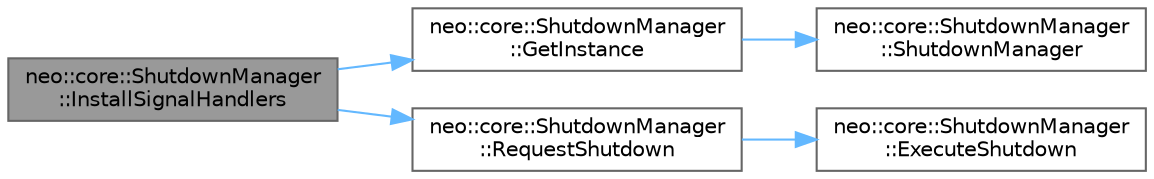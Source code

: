 digraph "neo::core::ShutdownManager::InstallSignalHandlers"
{
 // LATEX_PDF_SIZE
  bgcolor="transparent";
  edge [fontname=Helvetica,fontsize=10,labelfontname=Helvetica,labelfontsize=10];
  node [fontname=Helvetica,fontsize=10,shape=box,height=0.2,width=0.4];
  rankdir="LR";
  Node1 [id="Node000001",label="neo::core::ShutdownManager\l::InstallSignalHandlers",height=0.2,width=0.4,color="gray40", fillcolor="grey60", style="filled", fontcolor="black",tooltip="Install signal handlers for graceful shutdown."];
  Node1 -> Node2 [id="edge1_Node000001_Node000002",color="steelblue1",style="solid",tooltip=" "];
  Node2 [id="Node000002",label="neo::core::ShutdownManager\l::GetInstance",height=0.2,width=0.4,color="grey40", fillcolor="white", style="filled",URL="$classneo_1_1core_1_1_shutdown_manager.html#a7a2411a4c51d9bb5cc42f4035d894869",tooltip=" "];
  Node2 -> Node3 [id="edge2_Node000002_Node000003",color="steelblue1",style="solid",tooltip=" "];
  Node3 [id="Node000003",label="neo::core::ShutdownManager\l::ShutdownManager",height=0.2,width=0.4,color="grey40", fillcolor="white", style="filled",URL="$classneo_1_1core_1_1_shutdown_manager.html#acd68db08f480ae1ae482cee0a546c98b",tooltip=" "];
  Node1 -> Node4 [id="edge3_Node000001_Node000004",color="steelblue1",style="solid",tooltip=" "];
  Node4 [id="Node000004",label="neo::core::ShutdownManager\l::RequestShutdown",height=0.2,width=0.4,color="grey40", fillcolor="white", style="filled",URL="$classneo_1_1core_1_1_shutdown_manager.html#a5aad44215373687241a5b7f9579df359",tooltip="Request shutdown."];
  Node4 -> Node5 [id="edge4_Node000004_Node000005",color="steelblue1",style="solid",tooltip=" "];
  Node5 [id="Node000005",label="neo::core::ShutdownManager\l::ExecuteShutdown",height=0.2,width=0.4,color="grey40", fillcolor="white", style="filled",URL="$classneo_1_1core_1_1_shutdown_manager.html#a8758b5b611ab70c83f8903923f4155a8",tooltip=" "];
}
